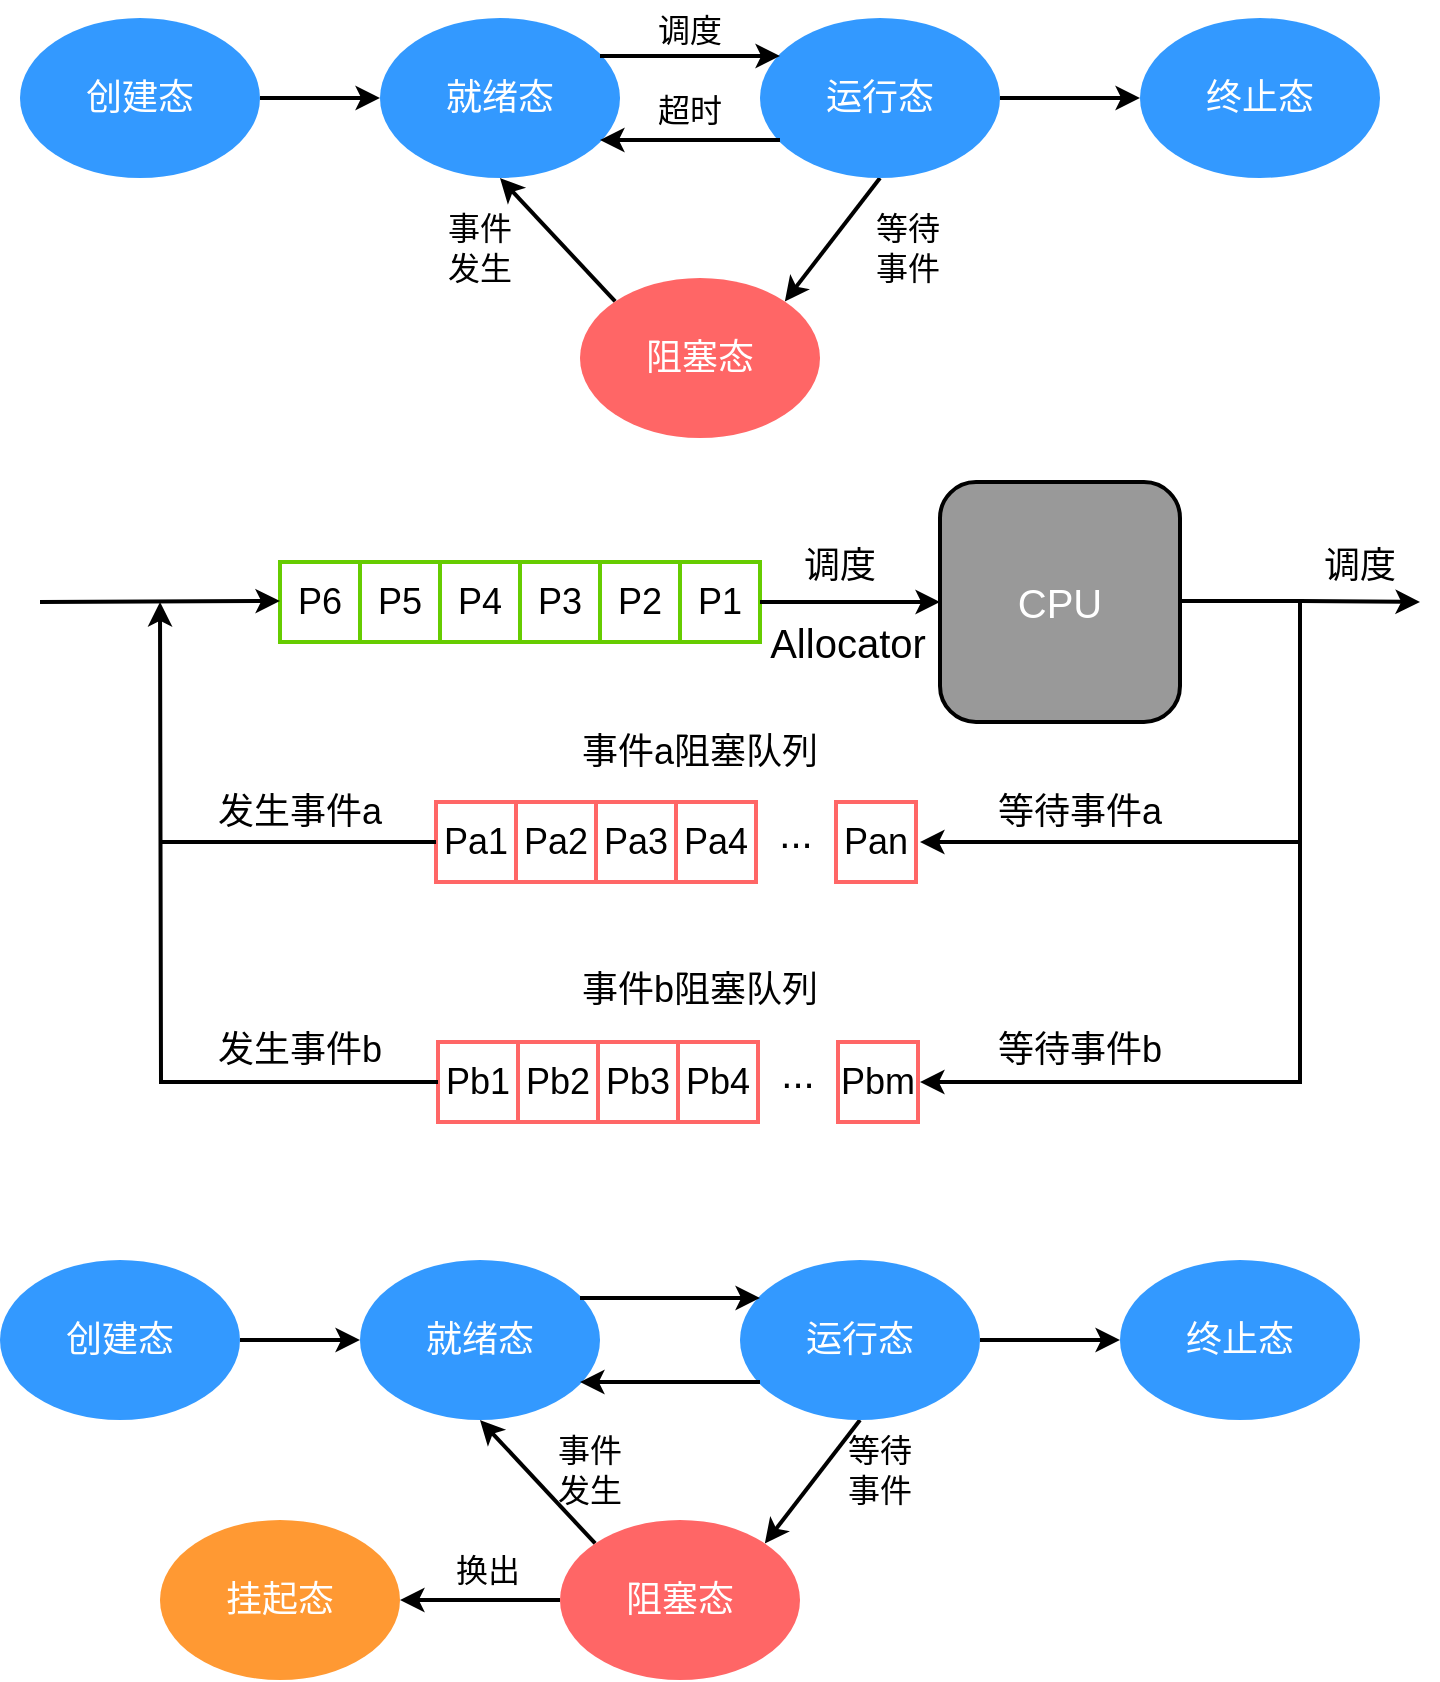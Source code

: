 <mxfile version="20.5.3" type="github">
  <diagram id="AeXuFGsNIRNiuNjmAMxH" name="第 1 页">
    <mxGraphModel dx="1422" dy="762" grid="1" gridSize="10" guides="1" tooltips="1" connect="1" arrows="1" fold="1" page="1" pageScale="1" pageWidth="827" pageHeight="1169" math="0" shadow="0">
      <root>
        <mxCell id="0" />
        <mxCell id="1" parent="0" />
        <mxCell id="vX6Bd4-tXLRN8N_waWQR-62" style="edgeStyle=orthogonalEdgeStyle;rounded=0;orthogonalLoop=1;jettySize=auto;html=1;exitX=1;exitY=0.5;exitDx=0;exitDy=0;entryX=0;entryY=0.5;entryDx=0;entryDy=0;strokeColor=#000000;strokeWidth=2;fontSize=20;fontColor=#000000;" edge="1" parent="1" source="vX6Bd4-tXLRN8N_waWQR-1" target="vX6Bd4-tXLRN8N_waWQR-3">
          <mxGeometry relative="1" as="geometry" />
        </mxCell>
        <mxCell id="vX6Bd4-tXLRN8N_waWQR-1" value="" style="ellipse;whiteSpace=wrap;html=1;strokeWidth=2;fillColor=#3399FF;strokeColor=none;" vertex="1" parent="1">
          <mxGeometry x="70" y="19" width="120" height="80" as="geometry" />
        </mxCell>
        <mxCell id="vX6Bd4-tXLRN8N_waWQR-2" value="创建态" style="text;html=1;strokeColor=none;fillColor=none;align=center;verticalAlign=middle;whiteSpace=wrap;rounded=0;strokeWidth=2;fontSize=18;fontFamily=Helvetica;fontColor=#FFFFFF;" vertex="1" parent="1">
          <mxGeometry x="100" y="44" width="60" height="30" as="geometry" />
        </mxCell>
        <mxCell id="vX6Bd4-tXLRN8N_waWQR-3" value="" style="ellipse;whiteSpace=wrap;html=1;strokeWidth=2;fillColor=#3399FF;strokeColor=none;" vertex="1" parent="1">
          <mxGeometry x="250" y="19" width="120" height="80" as="geometry" />
        </mxCell>
        <mxCell id="vX6Bd4-tXLRN8N_waWQR-4" value="就绪态" style="text;html=1;strokeColor=none;fillColor=none;align=center;verticalAlign=middle;whiteSpace=wrap;rounded=0;strokeWidth=2;fontSize=18;fontFamily=Helvetica;fontColor=#FFFFFF;" vertex="1" parent="1">
          <mxGeometry x="280" y="44" width="60" height="30" as="geometry" />
        </mxCell>
        <mxCell id="vX6Bd4-tXLRN8N_waWQR-11" style="rounded=0;orthogonalLoop=1;jettySize=auto;html=1;exitX=0.5;exitY=1;exitDx=0;exitDy=0;entryX=1;entryY=0;entryDx=0;entryDy=0;fontSize=18;fontColor=#FFFFFF;strokeWidth=2;strokeColor=#000000;" edge="1" parent="1" source="vX6Bd4-tXLRN8N_waWQR-5" target="vX6Bd4-tXLRN8N_waWQR-9">
          <mxGeometry relative="1" as="geometry" />
        </mxCell>
        <mxCell id="vX6Bd4-tXLRN8N_waWQR-61" style="edgeStyle=orthogonalEdgeStyle;rounded=0;orthogonalLoop=1;jettySize=auto;html=1;exitX=1;exitY=0.5;exitDx=0;exitDy=0;entryX=0;entryY=0.5;entryDx=0;entryDy=0;strokeColor=#000000;strokeWidth=2;fontSize=20;fontColor=#000000;" edge="1" parent="1" source="vX6Bd4-tXLRN8N_waWQR-5" target="vX6Bd4-tXLRN8N_waWQR-7">
          <mxGeometry relative="1" as="geometry" />
        </mxCell>
        <mxCell id="vX6Bd4-tXLRN8N_waWQR-5" value="" style="ellipse;whiteSpace=wrap;html=1;strokeWidth=2;fillColor=#3399FF;strokeColor=none;" vertex="1" parent="1">
          <mxGeometry x="440" y="19" width="120" height="80" as="geometry" />
        </mxCell>
        <mxCell id="vX6Bd4-tXLRN8N_waWQR-6" value="运行态" style="text;html=1;strokeColor=none;fillColor=none;align=center;verticalAlign=middle;whiteSpace=wrap;rounded=0;strokeWidth=2;fontSize=18;fontFamily=Helvetica;fontColor=#FFFFFF;" vertex="1" parent="1">
          <mxGeometry x="470" y="44" width="60" height="30" as="geometry" />
        </mxCell>
        <mxCell id="vX6Bd4-tXLRN8N_waWQR-7" value="" style="ellipse;whiteSpace=wrap;html=1;strokeWidth=2;fillColor=#3399FF;strokeColor=none;" vertex="1" parent="1">
          <mxGeometry x="630" y="19" width="120" height="80" as="geometry" />
        </mxCell>
        <mxCell id="vX6Bd4-tXLRN8N_waWQR-8" value="终止态" style="text;html=1;strokeColor=none;fillColor=none;align=center;verticalAlign=middle;whiteSpace=wrap;rounded=0;strokeWidth=2;fontSize=18;fontFamily=Helvetica;fontColor=#FFFFFF;" vertex="1" parent="1">
          <mxGeometry x="660" y="44" width="60" height="30" as="geometry" />
        </mxCell>
        <mxCell id="vX6Bd4-tXLRN8N_waWQR-12" style="edgeStyle=none;rounded=0;orthogonalLoop=1;jettySize=auto;html=1;exitX=0;exitY=0;exitDx=0;exitDy=0;entryX=0.5;entryY=1;entryDx=0;entryDy=0;fontSize=18;fontColor=#FFFFFF;strokeWidth=2;" edge="1" parent="1" source="vX6Bd4-tXLRN8N_waWQR-9" target="vX6Bd4-tXLRN8N_waWQR-3">
          <mxGeometry relative="1" as="geometry" />
        </mxCell>
        <mxCell id="vX6Bd4-tXLRN8N_waWQR-9" value="" style="ellipse;whiteSpace=wrap;html=1;strokeWidth=2;fillColor=#FF6666;strokeColor=none;" vertex="1" parent="1">
          <mxGeometry x="350" y="149" width="120" height="80" as="geometry" />
        </mxCell>
        <mxCell id="vX6Bd4-tXLRN8N_waWQR-10" value="阻塞态" style="text;html=1;strokeColor=none;fillColor=none;align=center;verticalAlign=middle;whiteSpace=wrap;rounded=0;strokeWidth=2;fontSize=18;fontFamily=Helvetica;fontColor=#FFFFFF;" vertex="1" parent="1">
          <mxGeometry x="380" y="174" width="60" height="30" as="geometry" />
        </mxCell>
        <mxCell id="vX6Bd4-tXLRN8N_waWQR-13" value="等待&lt;br style=&quot;font-size: 16px;&quot;&gt;事件" style="text;html=1;strokeColor=none;fillColor=none;align=center;verticalAlign=middle;whiteSpace=wrap;rounded=0;strokeWidth=2;fontSize=16;fontColor=#000000;" vertex="1" parent="1">
          <mxGeometry x="490" y="119" width="48" height="30" as="geometry" />
        </mxCell>
        <mxCell id="vX6Bd4-tXLRN8N_waWQR-14" value="事件&lt;br style=&quot;font-size: 16px;&quot;&gt;发生" style="text;html=1;strokeColor=none;fillColor=none;align=center;verticalAlign=middle;whiteSpace=wrap;rounded=0;strokeWidth=2;fontSize=16;fontColor=#000000;" vertex="1" parent="1">
          <mxGeometry x="270" y="119" width="60" height="30" as="geometry" />
        </mxCell>
        <mxCell id="vX6Bd4-tXLRN8N_waWQR-15" value="P1" style="whiteSpace=wrap;html=1;aspect=fixed;strokeColor=#66CC00;strokeWidth=2;fontSize=18;fontColor=#000000;fillColor=#FFFFFF;" vertex="1" parent="1">
          <mxGeometry x="400" y="291" width="40" height="40" as="geometry" />
        </mxCell>
        <mxCell id="vX6Bd4-tXLRN8N_waWQR-17" value="P2" style="whiteSpace=wrap;html=1;aspect=fixed;strokeColor=#66CC00;strokeWidth=2;fontSize=18;fontColor=#000000;fillColor=#FFFFFF;" vertex="1" parent="1">
          <mxGeometry x="360" y="291" width="40" height="40" as="geometry" />
        </mxCell>
        <mxCell id="vX6Bd4-tXLRN8N_waWQR-18" value="P3" style="whiteSpace=wrap;html=1;aspect=fixed;strokeColor=#66CC00;strokeWidth=2;fontSize=18;fontColor=#000000;fillColor=#FFFFFF;" vertex="1" parent="1">
          <mxGeometry x="320" y="291" width="40" height="40" as="geometry" />
        </mxCell>
        <mxCell id="vX6Bd4-tXLRN8N_waWQR-19" value="P4" style="whiteSpace=wrap;html=1;aspect=fixed;strokeColor=#66CC00;strokeWidth=2;fontSize=18;fontColor=#000000;fillColor=#FFFFFF;" vertex="1" parent="1">
          <mxGeometry x="280" y="291" width="40" height="40" as="geometry" />
        </mxCell>
        <mxCell id="vX6Bd4-tXLRN8N_waWQR-22" value="P5" style="whiteSpace=wrap;html=1;aspect=fixed;strokeColor=#66CC00;strokeWidth=2;fontSize=18;fontColor=#000000;fillColor=#FFFFFF;" vertex="1" parent="1">
          <mxGeometry x="240" y="291" width="40" height="40" as="geometry" />
        </mxCell>
        <mxCell id="vX6Bd4-tXLRN8N_waWQR-23" value="P6" style="whiteSpace=wrap;html=1;aspect=fixed;strokeColor=#66CC00;strokeWidth=2;fontSize=18;fontColor=#000000;fillColor=#FFFFFF;" vertex="1" parent="1">
          <mxGeometry x="200" y="291" width="40" height="40" as="geometry" />
        </mxCell>
        <mxCell id="vX6Bd4-tXLRN8N_waWQR-25" value="" style="endArrow=classic;html=1;rounded=0;strokeColor=#000000;strokeWidth=2;fontSize=18;fontColor=#000000;exitX=1;exitY=0.5;exitDx=0;exitDy=0;entryX=0;entryY=0.5;entryDx=0;entryDy=0;" edge="1" parent="1" source="vX6Bd4-tXLRN8N_waWQR-15" target="vX6Bd4-tXLRN8N_waWQR-26">
          <mxGeometry width="50" height="50" relative="1" as="geometry">
            <mxPoint x="450" y="311" as="sourcePoint" />
            <mxPoint x="520" y="310.5" as="targetPoint" />
          </mxGeometry>
        </mxCell>
        <mxCell id="vX6Bd4-tXLRN8N_waWQR-26" value="CPU" style="rounded=1;whiteSpace=wrap;html=1;strokeColor=#000000;strokeWidth=2;fontSize=20;fontColor=#FFFFFF;fillColor=#999999;" vertex="1" parent="1">
          <mxGeometry x="530" y="251" width="120" height="120" as="geometry" />
        </mxCell>
        <mxCell id="vX6Bd4-tXLRN8N_waWQR-28" value="调度" style="text;html=1;strokeColor=none;fillColor=none;align=center;verticalAlign=middle;whiteSpace=wrap;rounded=0;strokeWidth=2;fontSize=18;fontColor=#000000;" vertex="1" parent="1">
          <mxGeometry x="450" y="278" width="60" height="30" as="geometry" />
        </mxCell>
        <mxCell id="vX6Bd4-tXLRN8N_waWQR-29" value="" style="endArrow=classic;html=1;rounded=0;strokeColor=#000000;strokeWidth=2;fontSize=18;fontColor=#000000;edgeStyle=orthogonalEdgeStyle;" edge="1" parent="1">
          <mxGeometry width="50" height="50" relative="1" as="geometry">
            <mxPoint x="650" y="310.5" as="sourcePoint" />
            <mxPoint x="520" y="551" as="targetPoint" />
            <Array as="points">
              <mxPoint x="710" y="311" />
              <mxPoint x="710" y="551" />
            </Array>
          </mxGeometry>
        </mxCell>
        <mxCell id="vX6Bd4-tXLRN8N_waWQR-30" value="" style="endArrow=classic;html=1;rounded=0;strokeColor=#000000;strokeWidth=2;fontSize=18;fontColor=#000000;entryX=0;entryY=0.5;entryDx=0;entryDy=0;" edge="1" parent="1">
          <mxGeometry width="50" height="50" relative="1" as="geometry">
            <mxPoint x="80" y="311" as="sourcePoint" />
            <mxPoint x="200" y="310.5" as="targetPoint" />
          </mxGeometry>
        </mxCell>
        <mxCell id="vX6Bd4-tXLRN8N_waWQR-31" value="Pa1" style="whiteSpace=wrap;html=1;aspect=fixed;strokeColor=#FF6666;strokeWidth=2;fontSize=18;fontColor=#000000;fillColor=#FFFFFF;" vertex="1" parent="1">
          <mxGeometry x="278" y="411" width="40" height="40" as="geometry" />
        </mxCell>
        <mxCell id="vX6Bd4-tXLRN8N_waWQR-32" value="Pa2" style="whiteSpace=wrap;html=1;aspect=fixed;strokeColor=#FF6666;strokeWidth=2;fontSize=18;fontColor=#000000;fillColor=#FFFFFF;" vertex="1" parent="1">
          <mxGeometry x="318" y="411" width="40" height="40" as="geometry" />
        </mxCell>
        <mxCell id="vX6Bd4-tXLRN8N_waWQR-33" value="Pa3" style="whiteSpace=wrap;html=1;aspect=fixed;strokeColor=#FF6666;strokeWidth=2;fontSize=18;fontColor=#000000;fillColor=#FFFFFF;" vertex="1" parent="1">
          <mxGeometry x="358" y="411" width="40" height="40" as="geometry" />
        </mxCell>
        <mxCell id="vX6Bd4-tXLRN8N_waWQR-34" value="Pa4" style="whiteSpace=wrap;html=1;aspect=fixed;strokeColor=#FF6666;strokeWidth=2;fontSize=18;fontColor=#000000;fillColor=#FFFFFF;" vertex="1" parent="1">
          <mxGeometry x="398" y="411" width="40" height="40" as="geometry" />
        </mxCell>
        <mxCell id="vX6Bd4-tXLRN8N_waWQR-37" value="Pb1" style="whiteSpace=wrap;html=1;aspect=fixed;strokeColor=#FF6666;strokeWidth=2;fontSize=18;fontColor=#000000;fillColor=#FFFFFF;" vertex="1" parent="1">
          <mxGeometry x="279" y="531" width="40" height="40" as="geometry" />
        </mxCell>
        <mxCell id="vX6Bd4-tXLRN8N_waWQR-38" value="Pb2" style="whiteSpace=wrap;html=1;aspect=fixed;strokeColor=#FF6666;strokeWidth=2;fontSize=18;fontColor=#000000;fillColor=#FFFFFF;" vertex="1" parent="1">
          <mxGeometry x="319" y="531" width="40" height="40" as="geometry" />
        </mxCell>
        <mxCell id="vX6Bd4-tXLRN8N_waWQR-39" value="Pb3" style="whiteSpace=wrap;html=1;aspect=fixed;strokeColor=#FF6666;strokeWidth=2;fontSize=18;fontColor=#000000;fillColor=#FFFFFF;" vertex="1" parent="1">
          <mxGeometry x="359" y="531" width="40" height="40" as="geometry" />
        </mxCell>
        <mxCell id="vX6Bd4-tXLRN8N_waWQR-40" value="Pb4" style="whiteSpace=wrap;html=1;aspect=fixed;strokeColor=#FF6666;strokeWidth=2;fontSize=18;fontColor=#000000;fillColor=#FFFFFF;" vertex="1" parent="1">
          <mxGeometry x="399" y="531" width="40" height="40" as="geometry" />
        </mxCell>
        <mxCell id="vX6Bd4-tXLRN8N_waWQR-42" value="Pan" style="whiteSpace=wrap;html=1;aspect=fixed;strokeColor=#FF6666;strokeWidth=2;fontSize=18;fontColor=#000000;fillColor=#FFFFFF;" vertex="1" parent="1">
          <mxGeometry x="478" y="411" width="40" height="40" as="geometry" />
        </mxCell>
        <mxCell id="vX6Bd4-tXLRN8N_waWQR-43" value="..." style="text;html=1;strokeColor=none;fillColor=none;align=center;verticalAlign=middle;whiteSpace=wrap;rounded=0;strokeWidth=2;fontSize=20;fontColor=#000000;" vertex="1" parent="1">
          <mxGeometry x="438" y="411" width="40" height="30" as="geometry" />
        </mxCell>
        <mxCell id="vX6Bd4-tXLRN8N_waWQR-44" value="..." style="text;html=1;strokeColor=none;fillColor=none;align=center;verticalAlign=middle;whiteSpace=wrap;rounded=0;strokeWidth=2;fontSize=20;fontColor=#000000;" vertex="1" parent="1">
          <mxGeometry x="439" y="531" width="40" height="30" as="geometry" />
        </mxCell>
        <mxCell id="vX6Bd4-tXLRN8N_waWQR-45" value="Pbm" style="whiteSpace=wrap;html=1;aspect=fixed;strokeColor=#FF6666;strokeWidth=2;fontSize=18;fontColor=#000000;fillColor=#FFFFFF;" vertex="1" parent="1">
          <mxGeometry x="479" y="531" width="40" height="40" as="geometry" />
        </mxCell>
        <mxCell id="vX6Bd4-tXLRN8N_waWQR-46" value="" style="endArrow=classic;html=1;rounded=0;strokeColor=#000000;strokeWidth=2;fontSize=20;fontColor=#000000;exitX=0;exitY=0.5;exitDx=0;exitDy=0;edgeStyle=orthogonalEdgeStyle;" edge="1" parent="1" source="vX6Bd4-tXLRN8N_waWQR-37">
          <mxGeometry width="50" height="50" relative="1" as="geometry">
            <mxPoint x="360" y="401" as="sourcePoint" />
            <mxPoint x="140" y="311" as="targetPoint" />
          </mxGeometry>
        </mxCell>
        <mxCell id="vX6Bd4-tXLRN8N_waWQR-47" value="" style="endArrow=classic;html=1;rounded=0;strokeColor=#000000;strokeWidth=2;fontSize=20;fontColor=#000000;" edge="1" parent="1">
          <mxGeometry width="50" height="50" relative="1" as="geometry">
            <mxPoint x="710" y="431" as="sourcePoint" />
            <mxPoint x="520" y="431" as="targetPoint" />
          </mxGeometry>
        </mxCell>
        <mxCell id="vX6Bd4-tXLRN8N_waWQR-49" value="" style="endArrow=none;html=1;rounded=0;strokeColor=#000000;strokeWidth=2;fontSize=20;fontColor=#000000;entryX=0;entryY=0.5;entryDx=0;entryDy=0;" edge="1" parent="1" target="vX6Bd4-tXLRN8N_waWQR-31">
          <mxGeometry width="50" height="50" relative="1" as="geometry">
            <mxPoint x="140" y="431" as="sourcePoint" />
            <mxPoint x="240" y="441" as="targetPoint" />
          </mxGeometry>
        </mxCell>
        <mxCell id="vX6Bd4-tXLRN8N_waWQR-50" value="等待事件a" style="text;html=1;strokeColor=none;fillColor=none;align=center;verticalAlign=middle;whiteSpace=wrap;rounded=0;strokeWidth=2;fontSize=18;fontColor=#000000;" vertex="1" parent="1">
          <mxGeometry x="550" y="401" width="100" height="30" as="geometry" />
        </mxCell>
        <mxCell id="vX6Bd4-tXLRN8N_waWQR-51" value="等待事件b" style="text;html=1;strokeColor=none;fillColor=none;align=center;verticalAlign=middle;whiteSpace=wrap;rounded=0;strokeWidth=2;fontSize=18;fontColor=#000000;" vertex="1" parent="1">
          <mxGeometry x="550" y="520" width="100" height="30" as="geometry" />
        </mxCell>
        <mxCell id="vX6Bd4-tXLRN8N_waWQR-52" value="" style="endArrow=classic;html=1;rounded=0;strokeColor=#000000;strokeWidth=2;fontSize=18;fontColor=#000000;exitX=1;exitY=0.5;exitDx=0;exitDy=0;" edge="1" parent="1">
          <mxGeometry width="50" height="50" relative="1" as="geometry">
            <mxPoint x="710" y="310.5" as="sourcePoint" />
            <mxPoint x="770" y="311" as="targetPoint" />
          </mxGeometry>
        </mxCell>
        <mxCell id="vX6Bd4-tXLRN8N_waWQR-53" value="发生事件a" style="text;html=1;strokeColor=none;fillColor=none;align=center;verticalAlign=middle;whiteSpace=wrap;rounded=0;strokeWidth=2;fontSize=18;fontColor=#000000;" vertex="1" parent="1">
          <mxGeometry x="160" y="401" width="100" height="30" as="geometry" />
        </mxCell>
        <mxCell id="vX6Bd4-tXLRN8N_waWQR-54" value="发生事件b" style="text;html=1;strokeColor=none;fillColor=none;align=center;verticalAlign=middle;whiteSpace=wrap;rounded=0;strokeWidth=2;fontSize=18;fontColor=#000000;" vertex="1" parent="1">
          <mxGeometry x="160" y="520" width="100" height="30" as="geometry" />
        </mxCell>
        <mxCell id="vX6Bd4-tXLRN8N_waWQR-55" value="调度" style="text;html=1;strokeColor=none;fillColor=none;align=center;verticalAlign=middle;whiteSpace=wrap;rounded=0;strokeWidth=2;fontSize=18;fontColor=#000000;" vertex="1" parent="1">
          <mxGeometry x="710" y="278" width="60" height="30" as="geometry" />
        </mxCell>
        <mxCell id="vX6Bd4-tXLRN8N_waWQR-56" value="" style="endArrow=classic;html=1;rounded=0;strokeColor=#000000;strokeWidth=2;fontSize=20;fontColor=#000000;" edge="1" parent="1">
          <mxGeometry width="50" height="50" relative="1" as="geometry">
            <mxPoint x="360" y="38" as="sourcePoint" />
            <mxPoint x="450" y="38" as="targetPoint" />
          </mxGeometry>
        </mxCell>
        <mxCell id="vX6Bd4-tXLRN8N_waWQR-57" value="" style="endArrow=classic;html=1;rounded=0;strokeColor=#000000;strokeWidth=2;fontSize=20;fontColor=#000000;" edge="1" parent="1">
          <mxGeometry width="50" height="50" relative="1" as="geometry">
            <mxPoint x="450" y="80" as="sourcePoint" />
            <mxPoint x="360" y="80" as="targetPoint" />
          </mxGeometry>
        </mxCell>
        <mxCell id="vX6Bd4-tXLRN8N_waWQR-63" value="Allocator" style="text;html=1;strokeColor=none;fillColor=none;align=center;verticalAlign=middle;whiteSpace=wrap;rounded=0;strokeWidth=2;fontSize=20;fontColor=#000000;" vertex="1" parent="1">
          <mxGeometry x="454" y="316" width="60" height="30" as="geometry" />
        </mxCell>
        <mxCell id="vX6Bd4-tXLRN8N_waWQR-84" style="edgeStyle=orthogonalEdgeStyle;rounded=0;orthogonalLoop=1;jettySize=auto;html=1;exitX=1;exitY=0.5;exitDx=0;exitDy=0;entryX=0;entryY=0.5;entryDx=0;entryDy=0;strokeColor=#000000;strokeWidth=2;fontSize=20;fontColor=#000000;" edge="1" parent="1" source="vX6Bd4-tXLRN8N_waWQR-85" target="vX6Bd4-tXLRN8N_waWQR-87">
          <mxGeometry relative="1" as="geometry" />
        </mxCell>
        <mxCell id="vX6Bd4-tXLRN8N_waWQR-85" value="" style="ellipse;whiteSpace=wrap;html=1;strokeWidth=2;fillColor=#3399FF;strokeColor=none;" vertex="1" parent="1">
          <mxGeometry x="60" y="640" width="120" height="80" as="geometry" />
        </mxCell>
        <mxCell id="vX6Bd4-tXLRN8N_waWQR-86" value="创建态" style="text;html=1;strokeColor=none;fillColor=none;align=center;verticalAlign=middle;whiteSpace=wrap;rounded=0;strokeWidth=2;fontSize=18;fontFamily=Helvetica;fontColor=#FFFFFF;" vertex="1" parent="1">
          <mxGeometry x="90" y="665" width="60" height="30" as="geometry" />
        </mxCell>
        <mxCell id="vX6Bd4-tXLRN8N_waWQR-87" value="" style="ellipse;whiteSpace=wrap;html=1;strokeWidth=2;fillColor=#3399FF;strokeColor=none;" vertex="1" parent="1">
          <mxGeometry x="240" y="640" width="120" height="80" as="geometry" />
        </mxCell>
        <mxCell id="vX6Bd4-tXLRN8N_waWQR-88" value="就绪态" style="text;html=1;strokeColor=none;fillColor=none;align=center;verticalAlign=middle;whiteSpace=wrap;rounded=0;strokeWidth=2;fontSize=18;fontFamily=Helvetica;fontColor=#FFFFFF;" vertex="1" parent="1">
          <mxGeometry x="270" y="665" width="60" height="30" as="geometry" />
        </mxCell>
        <mxCell id="vX6Bd4-tXLRN8N_waWQR-89" style="rounded=0;orthogonalLoop=1;jettySize=auto;html=1;exitX=0.5;exitY=1;exitDx=0;exitDy=0;entryX=1;entryY=0;entryDx=0;entryDy=0;fontSize=18;fontColor=#FFFFFF;strokeWidth=2;strokeColor=#000000;" edge="1" parent="1" source="vX6Bd4-tXLRN8N_waWQR-91" target="vX6Bd4-tXLRN8N_waWQR-96">
          <mxGeometry relative="1" as="geometry" />
        </mxCell>
        <mxCell id="vX6Bd4-tXLRN8N_waWQR-90" style="edgeStyle=orthogonalEdgeStyle;rounded=0;orthogonalLoop=1;jettySize=auto;html=1;exitX=1;exitY=0.5;exitDx=0;exitDy=0;entryX=0;entryY=0.5;entryDx=0;entryDy=0;strokeColor=#000000;strokeWidth=2;fontSize=20;fontColor=#000000;" edge="1" parent="1" source="vX6Bd4-tXLRN8N_waWQR-91" target="vX6Bd4-tXLRN8N_waWQR-93">
          <mxGeometry relative="1" as="geometry" />
        </mxCell>
        <mxCell id="vX6Bd4-tXLRN8N_waWQR-91" value="" style="ellipse;whiteSpace=wrap;html=1;strokeWidth=2;fillColor=#3399FF;strokeColor=none;" vertex="1" parent="1">
          <mxGeometry x="430" y="640" width="120" height="80" as="geometry" />
        </mxCell>
        <mxCell id="vX6Bd4-tXLRN8N_waWQR-92" value="运行态" style="text;html=1;strokeColor=none;fillColor=none;align=center;verticalAlign=middle;whiteSpace=wrap;rounded=0;strokeWidth=2;fontSize=18;fontFamily=Helvetica;fontColor=#FFFFFF;" vertex="1" parent="1">
          <mxGeometry x="460" y="665" width="60" height="30" as="geometry" />
        </mxCell>
        <mxCell id="vX6Bd4-tXLRN8N_waWQR-93" value="" style="ellipse;whiteSpace=wrap;html=1;strokeWidth=2;fillColor=#3399FF;strokeColor=none;" vertex="1" parent="1">
          <mxGeometry x="620" y="640" width="120" height="80" as="geometry" />
        </mxCell>
        <mxCell id="vX6Bd4-tXLRN8N_waWQR-94" value="终止态" style="text;html=1;strokeColor=none;fillColor=none;align=center;verticalAlign=middle;whiteSpace=wrap;rounded=0;strokeWidth=2;fontSize=18;fontFamily=Helvetica;fontColor=#FFFFFF;" vertex="1" parent="1">
          <mxGeometry x="650" y="665" width="60" height="30" as="geometry" />
        </mxCell>
        <mxCell id="vX6Bd4-tXLRN8N_waWQR-95" style="edgeStyle=none;rounded=0;orthogonalLoop=1;jettySize=auto;html=1;exitX=0;exitY=0;exitDx=0;exitDy=0;entryX=0.5;entryY=1;entryDx=0;entryDy=0;fontSize=18;fontColor=#FFFFFF;strokeWidth=2;" edge="1" parent="1" source="vX6Bd4-tXLRN8N_waWQR-96" target="vX6Bd4-tXLRN8N_waWQR-87">
          <mxGeometry relative="1" as="geometry" />
        </mxCell>
        <mxCell id="vX6Bd4-tXLRN8N_waWQR-104" style="edgeStyle=orthogonalEdgeStyle;rounded=0;orthogonalLoop=1;jettySize=auto;html=1;entryX=1;entryY=0.5;entryDx=0;entryDy=0;strokeColor=#000000;strokeWidth=2;fontSize=16;fontColor=#000000;" edge="1" parent="1" source="vX6Bd4-tXLRN8N_waWQR-96" target="vX6Bd4-tXLRN8N_waWQR-102">
          <mxGeometry relative="1" as="geometry" />
        </mxCell>
        <mxCell id="vX6Bd4-tXLRN8N_waWQR-96" value="" style="ellipse;whiteSpace=wrap;html=1;strokeWidth=2;fillColor=#FF6666;strokeColor=none;" vertex="1" parent="1">
          <mxGeometry x="340" y="770" width="120" height="80" as="geometry" />
        </mxCell>
        <mxCell id="vX6Bd4-tXLRN8N_waWQR-97" value="阻塞态" style="text;html=1;strokeColor=none;fillColor=none;align=center;verticalAlign=middle;whiteSpace=wrap;rounded=0;strokeWidth=2;fontSize=18;fontFamily=Helvetica;fontColor=#FFFFFF;" vertex="1" parent="1">
          <mxGeometry x="370" y="795" width="60" height="30" as="geometry" />
        </mxCell>
        <mxCell id="vX6Bd4-tXLRN8N_waWQR-98" value="等待&lt;br style=&quot;font-size: 16px;&quot;&gt;事件" style="text;html=1;strokeColor=none;fillColor=none;align=center;verticalAlign=middle;whiteSpace=wrap;rounded=0;strokeWidth=2;fontSize=16;fontColor=#000000;" vertex="1" parent="1">
          <mxGeometry x="480" y="730" width="40" height="30" as="geometry" />
        </mxCell>
        <mxCell id="vX6Bd4-tXLRN8N_waWQR-99" value="事件&lt;br style=&quot;font-size: 16px;&quot;&gt;发生" style="text;html=1;strokeColor=none;fillColor=none;align=center;verticalAlign=middle;whiteSpace=wrap;rounded=0;strokeWidth=2;fontSize=16;fontColor=#000000;" vertex="1" parent="1">
          <mxGeometry x="330" y="730" width="50" height="30" as="geometry" />
        </mxCell>
        <mxCell id="vX6Bd4-tXLRN8N_waWQR-100" value="" style="endArrow=classic;html=1;rounded=0;strokeColor=#000000;strokeWidth=2;fontSize=20;fontColor=#000000;" edge="1" parent="1">
          <mxGeometry width="50" height="50" relative="1" as="geometry">
            <mxPoint x="350" y="659" as="sourcePoint" />
            <mxPoint x="440" y="659" as="targetPoint" />
          </mxGeometry>
        </mxCell>
        <mxCell id="vX6Bd4-tXLRN8N_waWQR-101" value="" style="endArrow=classic;html=1;rounded=0;strokeColor=#000000;strokeWidth=2;fontSize=20;fontColor=#000000;" edge="1" parent="1">
          <mxGeometry width="50" height="50" relative="1" as="geometry">
            <mxPoint x="440" y="701" as="sourcePoint" />
            <mxPoint x="350" y="701" as="targetPoint" />
          </mxGeometry>
        </mxCell>
        <mxCell id="vX6Bd4-tXLRN8N_waWQR-102" value="" style="ellipse;whiteSpace=wrap;html=1;strokeWidth=2;fillColor=#FF9933;strokeColor=none;" vertex="1" parent="1">
          <mxGeometry x="140" y="770" width="120" height="80" as="geometry" />
        </mxCell>
        <mxCell id="vX6Bd4-tXLRN8N_waWQR-103" value="挂起态" style="text;html=1;strokeColor=none;fillColor=none;align=center;verticalAlign=middle;whiteSpace=wrap;rounded=0;strokeWidth=2;fontSize=18;fontFamily=Helvetica;fontColor=#FFFFFF;" vertex="1" parent="1">
          <mxGeometry x="170" y="795" width="60" height="30" as="geometry" />
        </mxCell>
        <mxCell id="vX6Bd4-tXLRN8N_waWQR-106" value="换出" style="text;html=1;strokeColor=none;fillColor=none;align=center;verticalAlign=middle;whiteSpace=wrap;rounded=0;strokeWidth=2;fontSize=16;fontColor=#000000;" vertex="1" parent="1">
          <mxGeometry x="275" y="780" width="58" height="30" as="geometry" />
        </mxCell>
        <mxCell id="vX6Bd4-tXLRN8N_waWQR-107" value="调度" style="text;html=1;strokeColor=none;fillColor=none;align=center;verticalAlign=middle;whiteSpace=wrap;rounded=0;strokeWidth=2;fontSize=16;fontColor=#000000;" vertex="1" parent="1">
          <mxGeometry x="385" y="10" width="40" height="30" as="geometry" />
        </mxCell>
        <mxCell id="vX6Bd4-tXLRN8N_waWQR-108" value="超时" style="text;html=1;strokeColor=none;fillColor=none;align=center;verticalAlign=middle;whiteSpace=wrap;rounded=0;strokeWidth=2;fontSize=16;fontColor=#000000;" vertex="1" parent="1">
          <mxGeometry x="385" y="50" width="40" height="30" as="geometry" />
        </mxCell>
        <mxCell id="vX6Bd4-tXLRN8N_waWQR-109" value="事件a阻塞队列" style="text;html=1;strokeColor=none;fillColor=none;align=center;verticalAlign=middle;whiteSpace=wrap;rounded=0;strokeWidth=2;fontSize=18;fontColor=#000000;" vertex="1" parent="1">
          <mxGeometry x="350" y="371" width="120" height="30" as="geometry" />
        </mxCell>
        <mxCell id="vX6Bd4-tXLRN8N_waWQR-110" value="事件b阻塞队列" style="text;html=1;strokeColor=none;fillColor=none;align=center;verticalAlign=middle;whiteSpace=wrap;rounded=0;strokeWidth=2;fontSize=18;fontColor=#000000;" vertex="1" parent="1">
          <mxGeometry x="350" y="490" width="120" height="30" as="geometry" />
        </mxCell>
      </root>
    </mxGraphModel>
  </diagram>
</mxfile>

